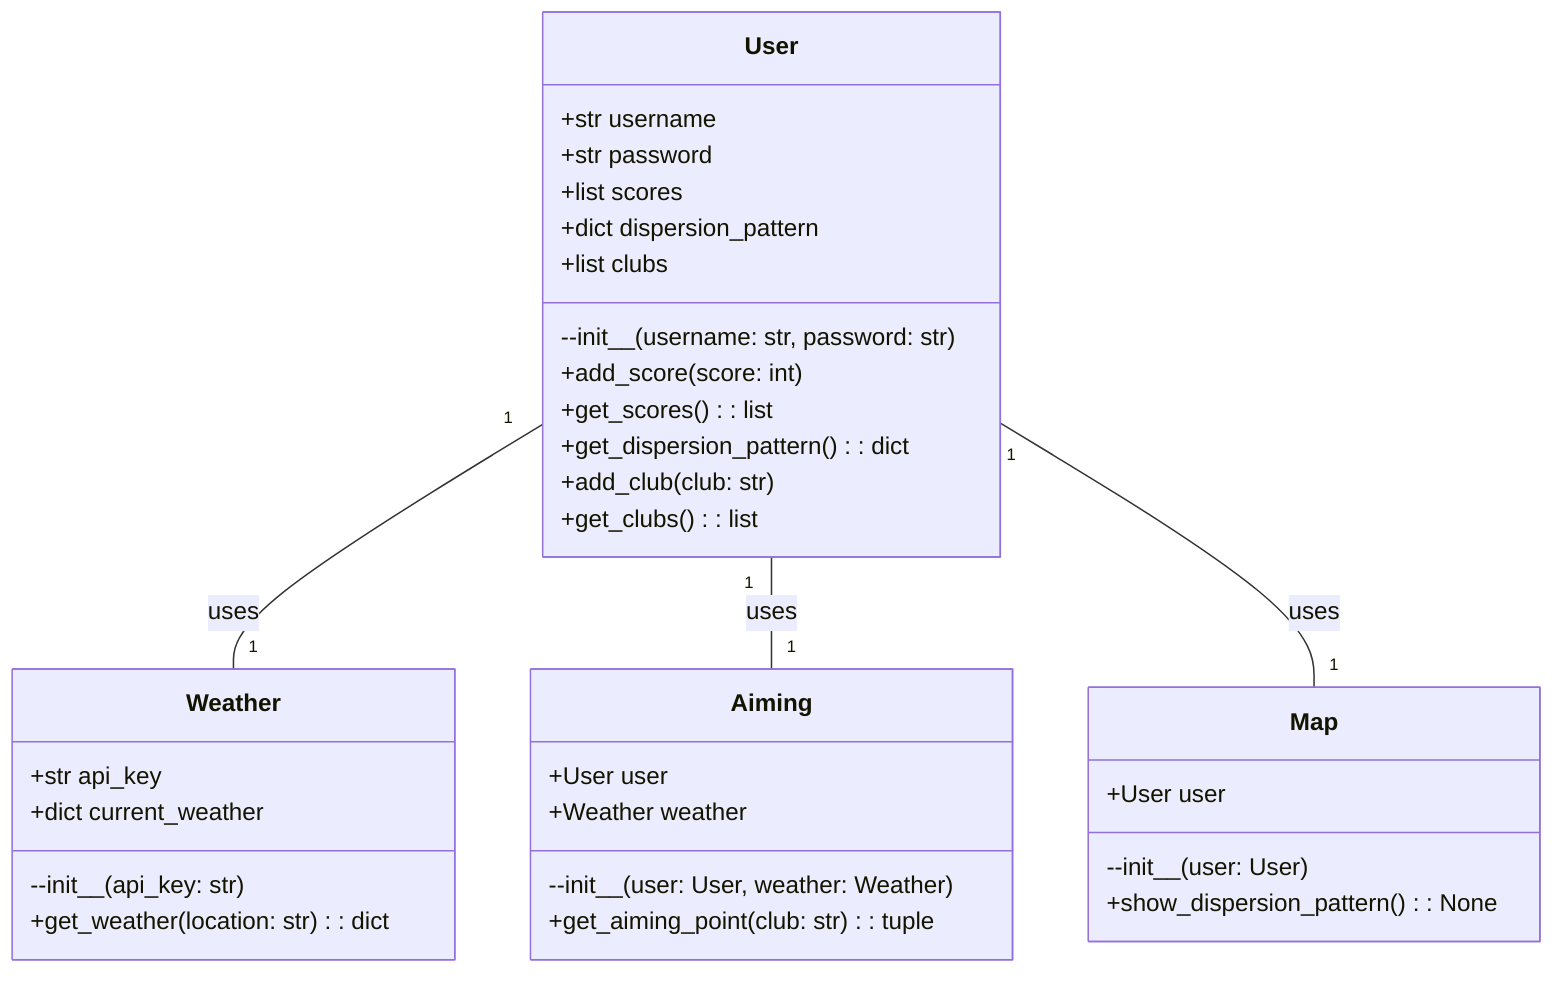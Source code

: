 classDiagram
        class User{
            +str username
            +str password
            +list scores
            +dict dispersion_pattern
            +list clubs
            --init__(username: str, password: str)
            +add_score(score: int)
            +get_scores(): list
            +get_dispersion_pattern(): dict
            +add_club(club: str)
            +get_clubs(): list
        }
        class Weather{
            +str api_key
            +dict current_weather
            --init__(api_key: str)
            +get_weather(location: str): dict
        }
        class Aiming{
            +User user
            +Weather weather
            --init__(user: User, weather: Weather)
            +get_aiming_point(club: str): tuple
        }
        class Map{
            +User user
            --init__(user: User)
            +show_dispersion_pattern(): None
        }
        User "1" -- "1" Weather: uses
        User "1" -- "1" Aiming: uses
        User "1" -- "1" Map: uses